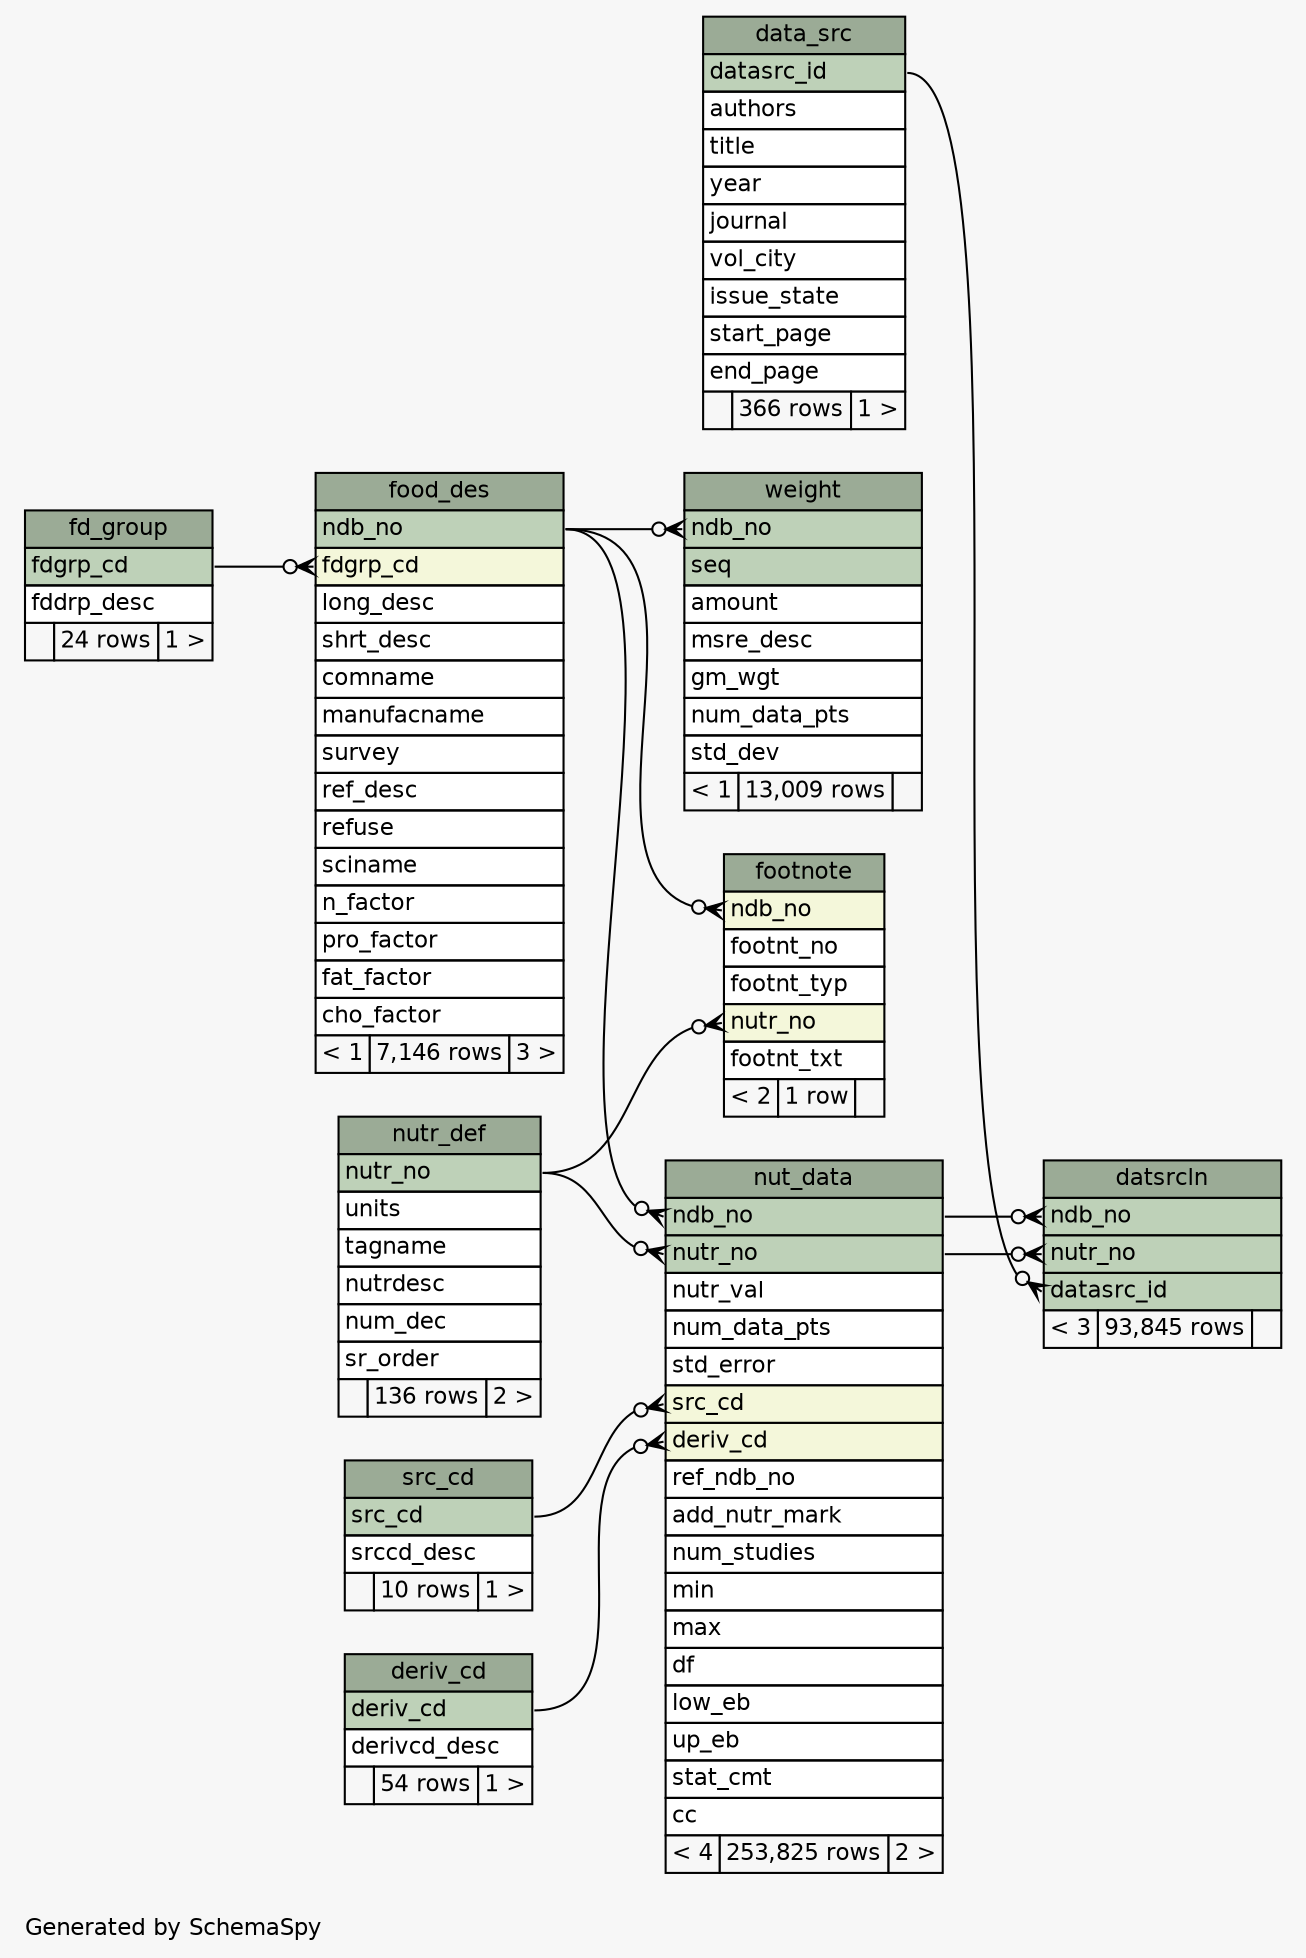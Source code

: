 // dot 2.40.1 on Linux 5.4.0-80-generic
// SchemaSpy rev 590
digraph "largeRelationshipsDiagram" {
  graph [
    rankdir="RL"
    bgcolor="#f7f7f7"
    label="\nGenerated by SchemaSpy"
    labeljust="l"
    nodesep="0.18"
    ranksep="0.46"
    fontname="Helvetica"
    fontsize="11"
  ];
  node [
    fontname="Helvetica"
    fontsize="11"
    shape="plaintext"
  ];
  edge [
    arrowsize="0.8"
  ];
  "data_src" [
    label=<
    <TABLE BORDER="0" CELLBORDER="1" CELLSPACING="0" BGCOLOR="#ffffff">
      <TR><TD COLSPAN="3" BGCOLOR="#9bab96" ALIGN="CENTER">data_src</TD></TR>
      <TR><TD PORT="datasrc_id" COLSPAN="3" BGCOLOR="#bed1b8" ALIGN="LEFT">datasrc_id</TD></TR>
      <TR><TD PORT="authors" COLSPAN="3" ALIGN="LEFT">authors</TD></TR>
      <TR><TD PORT="title" COLSPAN="3" ALIGN="LEFT">title</TD></TR>
      <TR><TD PORT="year" COLSPAN="3" ALIGN="LEFT">year</TD></TR>
      <TR><TD PORT="journal" COLSPAN="3" ALIGN="LEFT">journal</TD></TR>
      <TR><TD PORT="vol_city" COLSPAN="3" ALIGN="LEFT">vol_city</TD></TR>
      <TR><TD PORT="issue_state" COLSPAN="3" ALIGN="LEFT">issue_state</TD></TR>
      <TR><TD PORT="start_page" COLSPAN="3" ALIGN="LEFT">start_page</TD></TR>
      <TR><TD PORT="end_page" COLSPAN="3" ALIGN="LEFT">end_page</TD></TR>
      <TR><TD ALIGN="LEFT" BGCOLOR="#f7f7f7">  </TD><TD ALIGN="RIGHT" BGCOLOR="#f7f7f7">366 rows</TD><TD ALIGN="RIGHT" BGCOLOR="#f7f7f7">1 &gt;</TD></TR>
    </TABLE>>
    URL="tables/data_src.html"
    tooltip="data_src"
  ];
  "datsrcln" [
    label=<
    <TABLE BORDER="0" CELLBORDER="1" CELLSPACING="0" BGCOLOR="#ffffff">
      <TR><TD COLSPAN="3" BGCOLOR="#9bab96" ALIGN="CENTER">datsrcln</TD></TR>
      <TR><TD PORT="ndb_no" COLSPAN="3" BGCOLOR="#bed1b8" ALIGN="LEFT">ndb_no</TD></TR>
      <TR><TD PORT="nutr_no" COLSPAN="3" BGCOLOR="#bed1b8" ALIGN="LEFT">nutr_no</TD></TR>
      <TR><TD PORT="datasrc_id" COLSPAN="3" BGCOLOR="#bed1b8" ALIGN="LEFT">datasrc_id</TD></TR>
      <TR><TD ALIGN="LEFT" BGCOLOR="#f7f7f7">&lt; 3</TD><TD ALIGN="RIGHT" BGCOLOR="#f7f7f7">93,845 rows</TD><TD ALIGN="RIGHT" BGCOLOR="#f7f7f7">  </TD></TR>
    </TABLE>>
    URL="tables/datsrcln.html"
    tooltip="datsrcln"
  ];
  "deriv_cd" [
    label=<
    <TABLE BORDER="0" CELLBORDER="1" CELLSPACING="0" BGCOLOR="#ffffff">
      <TR><TD COLSPAN="3" BGCOLOR="#9bab96" ALIGN="CENTER">deriv_cd</TD></TR>
      <TR><TD PORT="deriv_cd" COLSPAN="3" BGCOLOR="#bed1b8" ALIGN="LEFT">deriv_cd</TD></TR>
      <TR><TD PORT="derivcd_desc" COLSPAN="3" ALIGN="LEFT">derivcd_desc</TD></TR>
      <TR><TD ALIGN="LEFT" BGCOLOR="#f7f7f7">  </TD><TD ALIGN="RIGHT" BGCOLOR="#f7f7f7">54 rows</TD><TD ALIGN="RIGHT" BGCOLOR="#f7f7f7">1 &gt;</TD></TR>
    </TABLE>>
    URL="tables/deriv_cd.html"
    tooltip="deriv_cd"
  ];
  "fd_group" [
    label=<
    <TABLE BORDER="0" CELLBORDER="1" CELLSPACING="0" BGCOLOR="#ffffff">
      <TR><TD COLSPAN="3" BGCOLOR="#9bab96" ALIGN="CENTER">fd_group</TD></TR>
      <TR><TD PORT="fdgrp_cd" COLSPAN="3" BGCOLOR="#bed1b8" ALIGN="LEFT">fdgrp_cd</TD></TR>
      <TR><TD PORT="fddrp_desc" COLSPAN="3" ALIGN="LEFT">fddrp_desc</TD></TR>
      <TR><TD ALIGN="LEFT" BGCOLOR="#f7f7f7">  </TD><TD ALIGN="RIGHT" BGCOLOR="#f7f7f7">24 rows</TD><TD ALIGN="RIGHT" BGCOLOR="#f7f7f7">1 &gt;</TD></TR>
    </TABLE>>
    URL="tables/fd_group.html"
    tooltip="fd_group"
  ];
  "food_des" [
    label=<
    <TABLE BORDER="0" CELLBORDER="1" CELLSPACING="0" BGCOLOR="#ffffff">
      <TR><TD COLSPAN="3" BGCOLOR="#9bab96" ALIGN="CENTER">food_des</TD></TR>
      <TR><TD PORT="ndb_no" COLSPAN="3" BGCOLOR="#bed1b8" ALIGN="LEFT">ndb_no</TD></TR>
      <TR><TD PORT="fdgrp_cd" COLSPAN="3" BGCOLOR="#f4f7da" ALIGN="LEFT">fdgrp_cd</TD></TR>
      <TR><TD PORT="long_desc" COLSPAN="3" ALIGN="LEFT">long_desc</TD></TR>
      <TR><TD PORT="shrt_desc" COLSPAN="3" ALIGN="LEFT">shrt_desc</TD></TR>
      <TR><TD PORT="comname" COLSPAN="3" ALIGN="LEFT">comname</TD></TR>
      <TR><TD PORT="manufacname" COLSPAN="3" ALIGN="LEFT">manufacname</TD></TR>
      <TR><TD PORT="survey" COLSPAN="3" ALIGN="LEFT">survey</TD></TR>
      <TR><TD PORT="ref_desc" COLSPAN="3" ALIGN="LEFT">ref_desc</TD></TR>
      <TR><TD PORT="refuse" COLSPAN="3" ALIGN="LEFT">refuse</TD></TR>
      <TR><TD PORT="sciname" COLSPAN="3" ALIGN="LEFT">sciname</TD></TR>
      <TR><TD PORT="n_factor" COLSPAN="3" ALIGN="LEFT">n_factor</TD></TR>
      <TR><TD PORT="pro_factor" COLSPAN="3" ALIGN="LEFT">pro_factor</TD></TR>
      <TR><TD PORT="fat_factor" COLSPAN="3" ALIGN="LEFT">fat_factor</TD></TR>
      <TR><TD PORT="cho_factor" COLSPAN="3" ALIGN="LEFT">cho_factor</TD></TR>
      <TR><TD ALIGN="LEFT" BGCOLOR="#f7f7f7">&lt; 1</TD><TD ALIGN="RIGHT" BGCOLOR="#f7f7f7">7,146 rows</TD><TD ALIGN="RIGHT" BGCOLOR="#f7f7f7">3 &gt;</TD></TR>
    </TABLE>>
    URL="tables/food_des.html"
    tooltip="food_des"
  ];
  "footnote" [
    label=<
    <TABLE BORDER="0" CELLBORDER="1" CELLSPACING="0" BGCOLOR="#ffffff">
      <TR><TD COLSPAN="3" BGCOLOR="#9bab96" ALIGN="CENTER">footnote</TD></TR>
      <TR><TD PORT="ndb_no" COLSPAN="3" BGCOLOR="#f4f7da" ALIGN="LEFT">ndb_no</TD></TR>
      <TR><TD PORT="footnt_no" COLSPAN="3" ALIGN="LEFT">footnt_no</TD></TR>
      <TR><TD PORT="footnt_typ" COLSPAN="3" ALIGN="LEFT">footnt_typ</TD></TR>
      <TR><TD PORT="nutr_no" COLSPAN="3" BGCOLOR="#f4f7da" ALIGN="LEFT">nutr_no</TD></TR>
      <TR><TD PORT="footnt_txt" COLSPAN="3" ALIGN="LEFT">footnt_txt</TD></TR>
      <TR><TD ALIGN="LEFT" BGCOLOR="#f7f7f7">&lt; 2</TD><TD ALIGN="RIGHT" BGCOLOR="#f7f7f7">1 row</TD><TD ALIGN="RIGHT" BGCOLOR="#f7f7f7">  </TD></TR>
    </TABLE>>
    URL="tables/footnote.html"
    tooltip="footnote"
  ];
  "nut_data" [
    label=<
    <TABLE BORDER="0" CELLBORDER="1" CELLSPACING="0" BGCOLOR="#ffffff">
      <TR><TD COLSPAN="3" BGCOLOR="#9bab96" ALIGN="CENTER">nut_data</TD></TR>
      <TR><TD PORT="ndb_no" COLSPAN="3" BGCOLOR="#bed1b8" ALIGN="LEFT">ndb_no</TD></TR>
      <TR><TD PORT="nutr_no" COLSPAN="3" BGCOLOR="#bed1b8" ALIGN="LEFT">nutr_no</TD></TR>
      <TR><TD PORT="nutr_val" COLSPAN="3" ALIGN="LEFT">nutr_val</TD></TR>
      <TR><TD PORT="num_data_pts" COLSPAN="3" ALIGN="LEFT">num_data_pts</TD></TR>
      <TR><TD PORT="std_error" COLSPAN="3" ALIGN="LEFT">std_error</TD></TR>
      <TR><TD PORT="src_cd" COLSPAN="3" BGCOLOR="#f4f7da" ALIGN="LEFT">src_cd</TD></TR>
      <TR><TD PORT="deriv_cd" COLSPAN="3" BGCOLOR="#f4f7da" ALIGN="LEFT">deriv_cd</TD></TR>
      <TR><TD PORT="ref_ndb_no" COLSPAN="3" ALIGN="LEFT">ref_ndb_no</TD></TR>
      <TR><TD PORT="add_nutr_mark" COLSPAN="3" ALIGN="LEFT">add_nutr_mark</TD></TR>
      <TR><TD PORT="num_studies" COLSPAN="3" ALIGN="LEFT">num_studies</TD></TR>
      <TR><TD PORT="min" COLSPAN="3" ALIGN="LEFT">min</TD></TR>
      <TR><TD PORT="max" COLSPAN="3" ALIGN="LEFT">max</TD></TR>
      <TR><TD PORT="df" COLSPAN="3" ALIGN="LEFT">df</TD></TR>
      <TR><TD PORT="low_eb" COLSPAN="3" ALIGN="LEFT">low_eb</TD></TR>
      <TR><TD PORT="up_eb" COLSPAN="3" ALIGN="LEFT">up_eb</TD></TR>
      <TR><TD PORT="stat_cmt" COLSPAN="3" ALIGN="LEFT">stat_cmt</TD></TR>
      <TR><TD PORT="cc" COLSPAN="3" ALIGN="LEFT">cc</TD></TR>
      <TR><TD ALIGN="LEFT" BGCOLOR="#f7f7f7">&lt; 4</TD><TD ALIGN="RIGHT" BGCOLOR="#f7f7f7">253,825 rows</TD><TD ALIGN="RIGHT" BGCOLOR="#f7f7f7">2 &gt;</TD></TR>
    </TABLE>>
    URL="tables/nut_data.html"
    tooltip="nut_data"
  ];
  "nutr_def" [
    label=<
    <TABLE BORDER="0" CELLBORDER="1" CELLSPACING="0" BGCOLOR="#ffffff">
      <TR><TD COLSPAN="3" BGCOLOR="#9bab96" ALIGN="CENTER">nutr_def</TD></TR>
      <TR><TD PORT="nutr_no" COLSPAN="3" BGCOLOR="#bed1b8" ALIGN="LEFT">nutr_no</TD></TR>
      <TR><TD PORT="units" COLSPAN="3" ALIGN="LEFT">units</TD></TR>
      <TR><TD PORT="tagname" COLSPAN="3" ALIGN="LEFT">tagname</TD></TR>
      <TR><TD PORT="nutrdesc" COLSPAN="3" ALIGN="LEFT">nutrdesc</TD></TR>
      <TR><TD PORT="num_dec" COLSPAN="3" ALIGN="LEFT">num_dec</TD></TR>
      <TR><TD PORT="sr_order" COLSPAN="3" ALIGN="LEFT">sr_order</TD></TR>
      <TR><TD ALIGN="LEFT" BGCOLOR="#f7f7f7">  </TD><TD ALIGN="RIGHT" BGCOLOR="#f7f7f7">136 rows</TD><TD ALIGN="RIGHT" BGCOLOR="#f7f7f7">2 &gt;</TD></TR>
    </TABLE>>
    URL="tables/nutr_def.html"
    tooltip="nutr_def"
  ];
  "src_cd" [
    label=<
    <TABLE BORDER="0" CELLBORDER="1" CELLSPACING="0" BGCOLOR="#ffffff">
      <TR><TD COLSPAN="3" BGCOLOR="#9bab96" ALIGN="CENTER">src_cd</TD></TR>
      <TR><TD PORT="src_cd" COLSPAN="3" BGCOLOR="#bed1b8" ALIGN="LEFT">src_cd</TD></TR>
      <TR><TD PORT="srccd_desc" COLSPAN="3" ALIGN="LEFT">srccd_desc</TD></TR>
      <TR><TD ALIGN="LEFT" BGCOLOR="#f7f7f7">  </TD><TD ALIGN="RIGHT" BGCOLOR="#f7f7f7">10 rows</TD><TD ALIGN="RIGHT" BGCOLOR="#f7f7f7">1 &gt;</TD></TR>
    </TABLE>>
    URL="tables/src_cd.html"
    tooltip="src_cd"
  ];
  "weight" [
    label=<
    <TABLE BORDER="0" CELLBORDER="1" CELLSPACING="0" BGCOLOR="#ffffff">
      <TR><TD COLSPAN="3" BGCOLOR="#9bab96" ALIGN="CENTER">weight</TD></TR>
      <TR><TD PORT="ndb_no" COLSPAN="3" BGCOLOR="#bed1b8" ALIGN="LEFT">ndb_no</TD></TR>
      <TR><TD PORT="seq" COLSPAN="3" BGCOLOR="#bed1b8" ALIGN="LEFT">seq</TD></TR>
      <TR><TD PORT="amount" COLSPAN="3" ALIGN="LEFT">amount</TD></TR>
      <TR><TD PORT="msre_desc" COLSPAN="3" ALIGN="LEFT">msre_desc</TD></TR>
      <TR><TD PORT="gm_wgt" COLSPAN="3" ALIGN="LEFT">gm_wgt</TD></TR>
      <TR><TD PORT="num_data_pts" COLSPAN="3" ALIGN="LEFT">num_data_pts</TD></TR>
      <TR><TD PORT="std_dev" COLSPAN="3" ALIGN="LEFT">std_dev</TD></TR>
      <TR><TD ALIGN="LEFT" BGCOLOR="#f7f7f7">&lt; 1</TD><TD ALIGN="RIGHT" BGCOLOR="#f7f7f7">13,009 rows</TD><TD ALIGN="RIGHT" BGCOLOR="#f7f7f7">  </TD></TR>
    </TABLE>>
    URL="tables/weight.html"
    tooltip="weight"
  ];
  "datsrcln":"datasrc_id":w -> "data_src":"datasrc_id":e [arrowhead=none dir=back arrowtail=crowodot];
  "datsrcln":"ndb_no":w -> "nut_data":"ndb_no":e [arrowhead=none dir=back arrowtail=crowodot];
  "datsrcln":"nutr_no":w -> "nut_data":"nutr_no":e [arrowhead=none dir=back arrowtail=crowodot];
  "food_des":"fdgrp_cd":w -> "fd_group":"fdgrp_cd":e [arrowhead=none dir=back arrowtail=crowodot];
  "footnote":"ndb_no":w -> "food_des":"ndb_no":e [arrowhead=none dir=back arrowtail=crowodot];
  "footnote":"nutr_no":w -> "nutr_def":"nutr_no":e [arrowhead=none dir=back arrowtail=crowodot];
  "nut_data":"deriv_cd":w -> "deriv_cd":"deriv_cd":e [arrowhead=none dir=back arrowtail=crowodot];
  "nut_data":"ndb_no":w -> "food_des":"ndb_no":e [arrowhead=none dir=back arrowtail=crowodot];
  "nut_data":"nutr_no":w -> "nutr_def":"nutr_no":e [arrowhead=none dir=back arrowtail=crowodot];
  "nut_data":"src_cd":w -> "src_cd":"src_cd":e [arrowhead=none dir=back arrowtail=crowodot];
  "weight":"ndb_no":w -> "food_des":"ndb_no":e [arrowhead=none dir=back arrowtail=crowodot];
}

